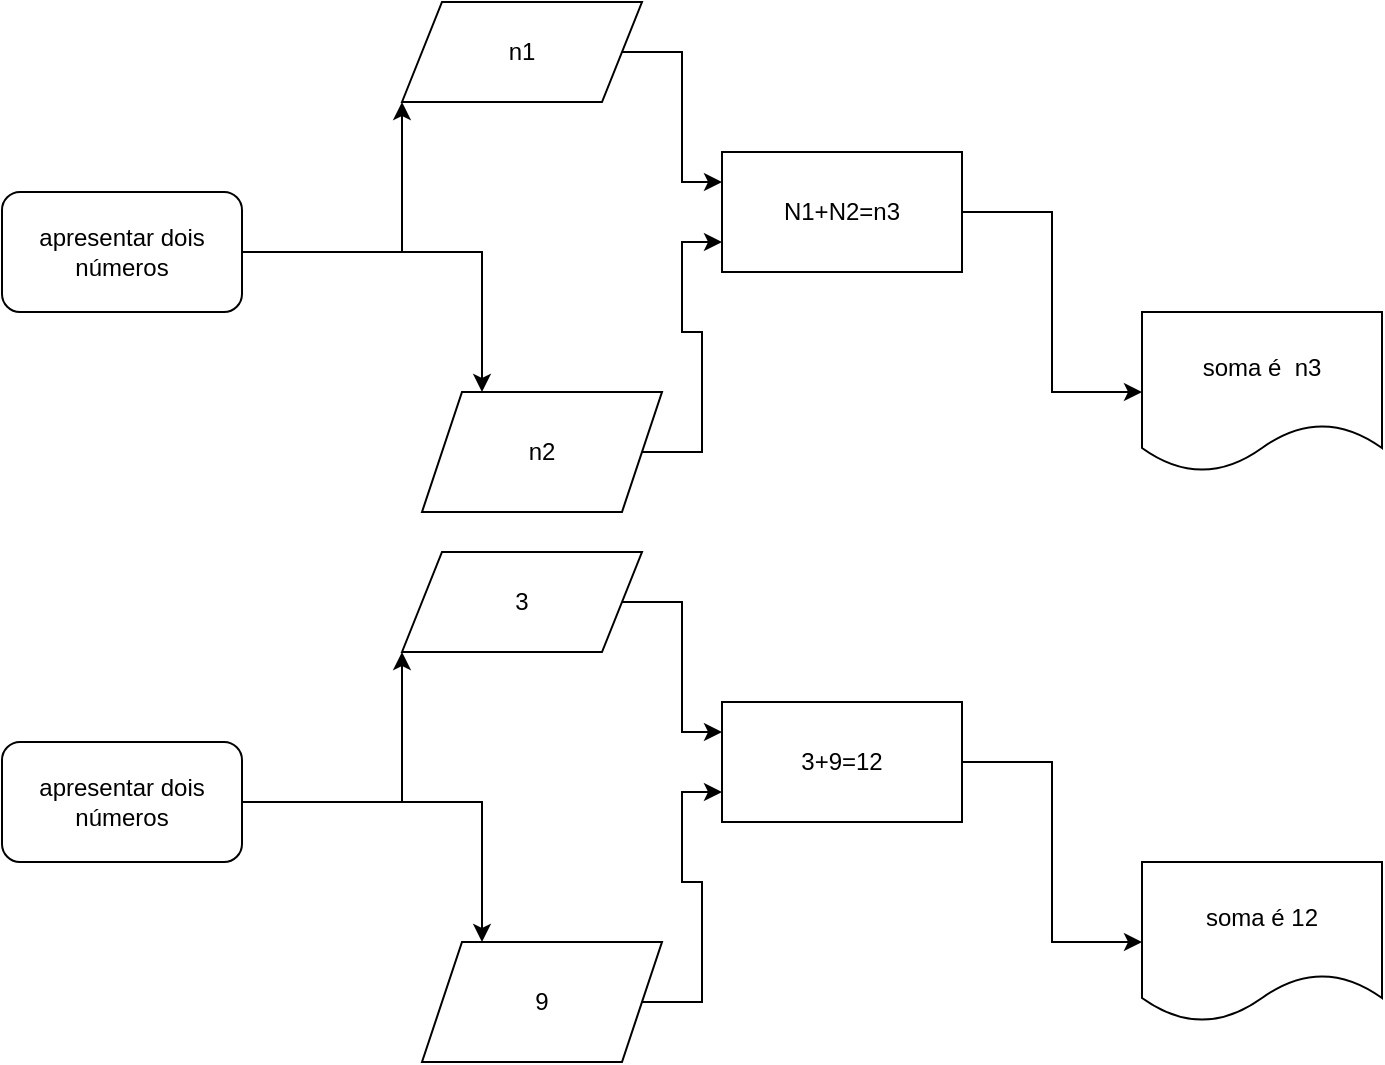 <mxfile version="17.1.3" type="github">
  <diagram id="1NOzxEoOXwOYVWKWMYMa" name="Page-1">
    <mxGraphModel dx="868" dy="450" grid="1" gridSize="10" guides="1" tooltips="1" connect="1" arrows="1" fold="1" page="1" pageScale="1" pageWidth="827" pageHeight="1169" math="0" shadow="0">
      <root>
        <mxCell id="0" />
        <mxCell id="1" parent="0" />
        <mxCell id="d9PepILT6Cx58oNH6Cke-15" style="edgeStyle=orthogonalEdgeStyle;rounded=0;orthogonalLoop=1;jettySize=auto;html=1;entryX=0;entryY=1;entryDx=0;entryDy=0;" edge="1" parent="1" source="d9PepILT6Cx58oNH6Cke-1" target="d9PepILT6Cx58oNH6Cke-3">
          <mxGeometry relative="1" as="geometry">
            <mxPoint x="120" y="50" as="targetPoint" />
          </mxGeometry>
        </mxCell>
        <mxCell id="d9PepILT6Cx58oNH6Cke-16" style="edgeStyle=orthogonalEdgeStyle;rounded=0;orthogonalLoop=1;jettySize=auto;html=1;entryX=0.25;entryY=0;entryDx=0;entryDy=0;" edge="1" parent="1" source="d9PepILT6Cx58oNH6Cke-1" target="d9PepILT6Cx58oNH6Cke-4">
          <mxGeometry relative="1" as="geometry" />
        </mxCell>
        <mxCell id="d9PepILT6Cx58oNH6Cke-1" value="&lt;font style=&quot;vertical-align: inherit&quot;&gt;&lt;font style=&quot;vertical-align: inherit&quot;&gt;&lt;font style=&quot;vertical-align: inherit&quot;&gt;&lt;font style=&quot;vertical-align: inherit&quot;&gt;&lt;font style=&quot;vertical-align: inherit&quot;&gt;&lt;font style=&quot;vertical-align: inherit&quot;&gt;&lt;font style=&quot;vertical-align: inherit&quot;&gt;&lt;font style=&quot;vertical-align: inherit&quot;&gt;apresentar dois números&lt;/font&gt;&lt;/font&gt;&lt;/font&gt;&lt;/font&gt;&lt;/font&gt;&lt;/font&gt;&lt;/font&gt;&lt;/font&gt;" style="rounded=1;whiteSpace=wrap;html=1;" vertex="1" parent="1">
          <mxGeometry x="10" y="150" width="120" height="60" as="geometry" />
        </mxCell>
        <mxCell id="d9PepILT6Cx58oNH6Cke-13" style="edgeStyle=orthogonalEdgeStyle;rounded=0;orthogonalLoop=1;jettySize=auto;html=1;entryX=0;entryY=0.25;entryDx=0;entryDy=0;" edge="1" parent="1" source="d9PepILT6Cx58oNH6Cke-3" target="d9PepILT6Cx58oNH6Cke-5">
          <mxGeometry relative="1" as="geometry" />
        </mxCell>
        <mxCell id="d9PepILT6Cx58oNH6Cke-3" value="&lt;font style=&quot;vertical-align: inherit&quot;&gt;&lt;font style=&quot;vertical-align: inherit&quot;&gt;&lt;font style=&quot;vertical-align: inherit&quot;&gt;&lt;font style=&quot;vertical-align: inherit&quot;&gt;n1&lt;/font&gt;&lt;/font&gt;&lt;/font&gt;&lt;/font&gt;" style="shape=parallelogram;perimeter=parallelogramPerimeter;whiteSpace=wrap;html=1;fixedSize=1;" vertex="1" parent="1">
          <mxGeometry x="210" y="55" width="120" height="50" as="geometry" />
        </mxCell>
        <mxCell id="d9PepILT6Cx58oNH6Cke-12" style="edgeStyle=orthogonalEdgeStyle;rounded=0;orthogonalLoop=1;jettySize=auto;html=1;entryX=0;entryY=0.75;entryDx=0;entryDy=0;" edge="1" parent="1" source="d9PepILT6Cx58oNH6Cke-4" target="d9PepILT6Cx58oNH6Cke-5">
          <mxGeometry relative="1" as="geometry" />
        </mxCell>
        <mxCell id="d9PepILT6Cx58oNH6Cke-4" value="&lt;font style=&quot;vertical-align: inherit&quot;&gt;&lt;font style=&quot;vertical-align: inherit&quot;&gt;&lt;font style=&quot;vertical-align: inherit&quot;&gt;&lt;font style=&quot;vertical-align: inherit&quot;&gt;&lt;font style=&quot;vertical-align: inherit&quot;&gt;&lt;font style=&quot;vertical-align: inherit&quot;&gt;n2&lt;/font&gt;&lt;/font&gt;&lt;/font&gt;&lt;/font&gt;&lt;/font&gt;&lt;/font&gt;" style="shape=parallelogram;perimeter=parallelogramPerimeter;whiteSpace=wrap;html=1;fixedSize=1;" vertex="1" parent="1">
          <mxGeometry x="220" y="250" width="120" height="60" as="geometry" />
        </mxCell>
        <mxCell id="d9PepILT6Cx58oNH6Cke-8" style="edgeStyle=orthogonalEdgeStyle;rounded=0;orthogonalLoop=1;jettySize=auto;html=1;exitX=1;exitY=0.5;exitDx=0;exitDy=0;entryX=0;entryY=0.5;entryDx=0;entryDy=0;" edge="1" parent="1" source="d9PepILT6Cx58oNH6Cke-5" target="d9PepILT6Cx58oNH6Cke-6">
          <mxGeometry relative="1" as="geometry" />
        </mxCell>
        <mxCell id="d9PepILT6Cx58oNH6Cke-5" value="&lt;font style=&quot;vertical-align: inherit&quot;&gt;&lt;font style=&quot;vertical-align: inherit&quot;&gt;N1+N2=n3&lt;/font&gt;&lt;/font&gt;" style="rounded=0;whiteSpace=wrap;html=1;" vertex="1" parent="1">
          <mxGeometry x="370" y="130" width="120" height="60" as="geometry" />
        </mxCell>
        <mxCell id="d9PepILT6Cx58oNH6Cke-6" value="&lt;font style=&quot;vertical-align: inherit&quot;&gt;&lt;font style=&quot;vertical-align: inherit&quot;&gt;soma é&amp;nbsp; n3&lt;/font&gt;&lt;/font&gt;" style="shape=document;whiteSpace=wrap;html=1;boundedLbl=1;" vertex="1" parent="1">
          <mxGeometry x="580" y="210" width="120" height="80" as="geometry" />
        </mxCell>
        <mxCell id="d9PepILT6Cx58oNH6Cke-27" style="edgeStyle=orthogonalEdgeStyle;rounded=0;orthogonalLoop=1;jettySize=auto;html=1;entryX=0;entryY=1;entryDx=0;entryDy=0;" edge="1" parent="1" source="d9PepILT6Cx58oNH6Cke-29" target="d9PepILT6Cx58oNH6Cke-31">
          <mxGeometry relative="1" as="geometry">
            <mxPoint x="120" y="325" as="targetPoint" />
          </mxGeometry>
        </mxCell>
        <mxCell id="d9PepILT6Cx58oNH6Cke-28" style="edgeStyle=orthogonalEdgeStyle;rounded=0;orthogonalLoop=1;jettySize=auto;html=1;entryX=0.25;entryY=0;entryDx=0;entryDy=0;" edge="1" parent="1" source="d9PepILT6Cx58oNH6Cke-29" target="d9PepILT6Cx58oNH6Cke-33">
          <mxGeometry relative="1" as="geometry" />
        </mxCell>
        <mxCell id="d9PepILT6Cx58oNH6Cke-29" value="&lt;font style=&quot;vertical-align: inherit&quot;&gt;&lt;font style=&quot;vertical-align: inherit&quot;&gt;&lt;font style=&quot;vertical-align: inherit&quot;&gt;&lt;font style=&quot;vertical-align: inherit&quot;&gt;&lt;font style=&quot;vertical-align: inherit&quot;&gt;&lt;font style=&quot;vertical-align: inherit&quot;&gt;&lt;font style=&quot;vertical-align: inherit&quot;&gt;&lt;font style=&quot;vertical-align: inherit&quot;&gt;apresentar dois números&lt;/font&gt;&lt;/font&gt;&lt;/font&gt;&lt;/font&gt;&lt;/font&gt;&lt;/font&gt;&lt;/font&gt;&lt;/font&gt;" style="rounded=1;whiteSpace=wrap;html=1;" vertex="1" parent="1">
          <mxGeometry x="10" y="425" width="120" height="60" as="geometry" />
        </mxCell>
        <mxCell id="d9PepILT6Cx58oNH6Cke-30" style="edgeStyle=orthogonalEdgeStyle;rounded=0;orthogonalLoop=1;jettySize=auto;html=1;entryX=0;entryY=0.25;entryDx=0;entryDy=0;" edge="1" parent="1" source="d9PepILT6Cx58oNH6Cke-31" target="d9PepILT6Cx58oNH6Cke-35">
          <mxGeometry relative="1" as="geometry" />
        </mxCell>
        <mxCell id="d9PepILT6Cx58oNH6Cke-31" value="&lt;font style=&quot;vertical-align: inherit&quot;&gt;&lt;font style=&quot;vertical-align: inherit&quot;&gt;3&lt;/font&gt;&lt;/font&gt;" style="shape=parallelogram;perimeter=parallelogramPerimeter;whiteSpace=wrap;html=1;fixedSize=1;" vertex="1" parent="1">
          <mxGeometry x="210" y="330" width="120" height="50" as="geometry" />
        </mxCell>
        <mxCell id="d9PepILT6Cx58oNH6Cke-32" style="edgeStyle=orthogonalEdgeStyle;rounded=0;orthogonalLoop=1;jettySize=auto;html=1;entryX=0;entryY=0.75;entryDx=0;entryDy=0;" edge="1" parent="1" source="d9PepILT6Cx58oNH6Cke-33" target="d9PepILT6Cx58oNH6Cke-35">
          <mxGeometry relative="1" as="geometry" />
        </mxCell>
        <mxCell id="d9PepILT6Cx58oNH6Cke-33" value="&lt;font style=&quot;vertical-align: inherit&quot;&gt;&lt;font style=&quot;vertical-align: inherit&quot;&gt;9&lt;/font&gt;&lt;/font&gt;" style="shape=parallelogram;perimeter=parallelogramPerimeter;whiteSpace=wrap;html=1;fixedSize=1;" vertex="1" parent="1">
          <mxGeometry x="220" y="525" width="120" height="60" as="geometry" />
        </mxCell>
        <mxCell id="d9PepILT6Cx58oNH6Cke-34" style="edgeStyle=orthogonalEdgeStyle;rounded=0;orthogonalLoop=1;jettySize=auto;html=1;exitX=1;exitY=0.5;exitDx=0;exitDy=0;entryX=0;entryY=0.5;entryDx=0;entryDy=0;" edge="1" parent="1" source="d9PepILT6Cx58oNH6Cke-35" target="d9PepILT6Cx58oNH6Cke-36">
          <mxGeometry relative="1" as="geometry" />
        </mxCell>
        <mxCell id="d9PepILT6Cx58oNH6Cke-35" value="&lt;font style=&quot;vertical-align: inherit&quot;&gt;&lt;font style=&quot;vertical-align: inherit&quot;&gt;&lt;font style=&quot;vertical-align: inherit&quot;&gt;&lt;font style=&quot;vertical-align: inherit&quot;&gt;3+9=12&lt;/font&gt;&lt;/font&gt;&lt;/font&gt;&lt;/font&gt;" style="rounded=0;whiteSpace=wrap;html=1;" vertex="1" parent="1">
          <mxGeometry x="370" y="405" width="120" height="60" as="geometry" />
        </mxCell>
        <mxCell id="d9PepILT6Cx58oNH6Cke-36" value="&lt;font style=&quot;vertical-align: inherit&quot;&gt;&lt;font style=&quot;vertical-align: inherit&quot;&gt;soma é 12&lt;/font&gt;&lt;/font&gt;" style="shape=document;whiteSpace=wrap;html=1;boundedLbl=1;" vertex="1" parent="1">
          <mxGeometry x="580" y="485" width="120" height="80" as="geometry" />
        </mxCell>
      </root>
    </mxGraphModel>
  </diagram>
</mxfile>
